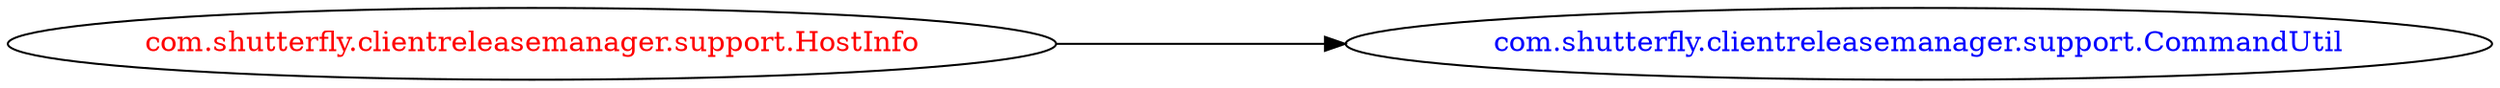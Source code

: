 digraph dependencyGraph {
 concentrate=true;
 ranksep="2.0";
 rankdir="LR"; 
 splines="ortho";
"com.shutterfly.clientreleasemanager.support.HostInfo" [fontcolor="red"];
"com.shutterfly.clientreleasemanager.support.CommandUtil" [ fontcolor="blue" ];
"com.shutterfly.clientreleasemanager.support.HostInfo"->"com.shutterfly.clientreleasemanager.support.CommandUtil";
}